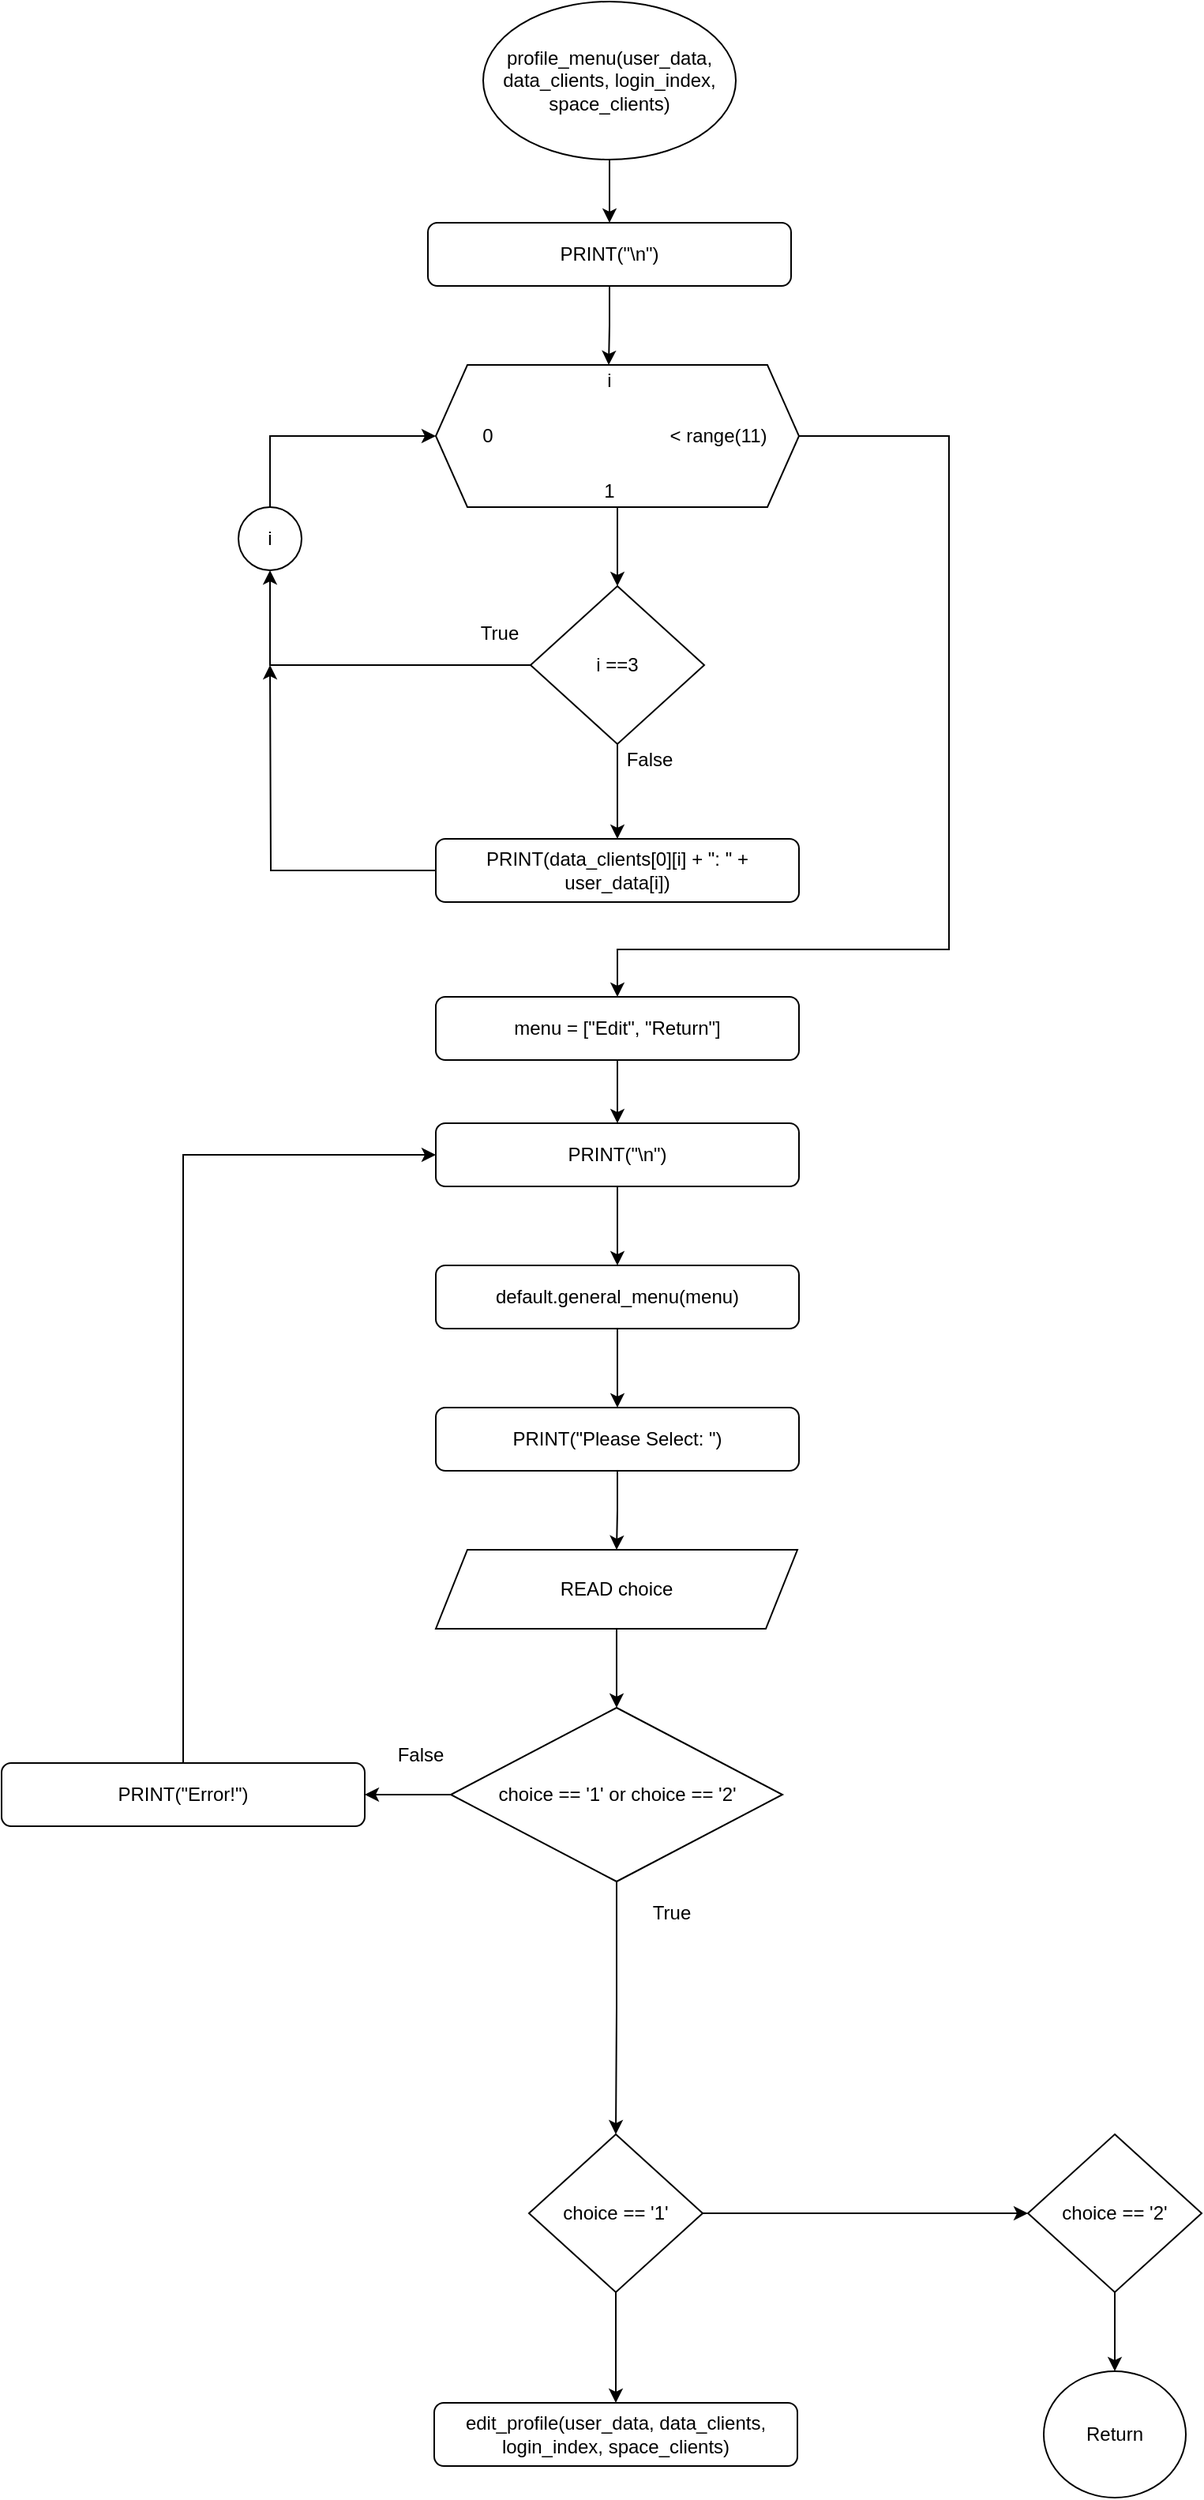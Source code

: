 <mxfile version="14.7.4" type="github"><diagram id="lwtEDbRVN-xB4T3-QxCQ" name="Page-1"><mxGraphModel dx="1150" dy="688" grid="1" gridSize="10" guides="1" tooltips="1" connect="1" arrows="1" fold="1" page="1" pageScale="1" pageWidth="3300" pageHeight="4681" math="0" shadow="0"><root><mxCell id="0"/><mxCell id="1" parent="0"/><mxCell id="seyrnWr0ilwIP1S3ZuyP-12" value="" style="edgeStyle=orthogonalEdgeStyle;rounded=0;orthogonalLoop=1;jettySize=auto;html=1;" edge="1" parent="1" source="4hAsbZaLSSAf6A-Fuyxp-1" target="4hAsbZaLSSAf6A-Fuyxp-17"><mxGeometry relative="1" as="geometry"/></mxCell><mxCell id="4hAsbZaLSSAf6A-Fuyxp-1" value="profile_menu(user_data, data_clients, login_index, space_clients)" style="ellipse;whiteSpace=wrap;html=1;" vertex="1" parent="1"><mxGeometry x="455" y="120" width="160" height="100" as="geometry"/></mxCell><mxCell id="4hAsbZaLSSAf6A-Fuyxp-10" value="" style="group" vertex="1" connectable="0" parent="1"><mxGeometry x="425" y="350" width="230" height="90" as="geometry"/></mxCell><mxCell id="4hAsbZaLSSAf6A-Fuyxp-3" value="" style="shape=hexagon;perimeter=hexagonPerimeter2;whiteSpace=wrap;html=1;fixedSize=1;" vertex="1" parent="4hAsbZaLSSAf6A-Fuyxp-10"><mxGeometry width="230.0" height="90" as="geometry"/></mxCell><mxCell id="4hAsbZaLSSAf6A-Fuyxp-4" value="i" style="text;html=1;strokeColor=none;fillColor=none;align=center;verticalAlign=middle;whiteSpace=wrap;rounded=0;" vertex="1" parent="4hAsbZaLSSAf6A-Fuyxp-10"><mxGeometry x="87.619" width="43.81" height="20" as="geometry"/></mxCell><mxCell id="4hAsbZaLSSAf6A-Fuyxp-5" value="0" style="text;html=1;strokeColor=none;fillColor=none;align=center;verticalAlign=middle;whiteSpace=wrap;rounded=0;" vertex="1" parent="4hAsbZaLSSAf6A-Fuyxp-10"><mxGeometry x="10.952" y="35" width="43.81" height="20" as="geometry"/></mxCell><mxCell id="4hAsbZaLSSAf6A-Fuyxp-6" value="1" style="text;html=1;strokeColor=none;fillColor=none;align=center;verticalAlign=middle;whiteSpace=wrap;rounded=0;" vertex="1" parent="4hAsbZaLSSAf6A-Fuyxp-10"><mxGeometry x="87.619" y="70" width="43.81" height="20" as="geometry"/></mxCell><mxCell id="4hAsbZaLSSAf6A-Fuyxp-7" value="&amp;lt; range(11)" style="text;html=1;strokeColor=none;fillColor=none;align=center;verticalAlign=middle;whiteSpace=wrap;rounded=0;" vertex="1" parent="4hAsbZaLSSAf6A-Fuyxp-10"><mxGeometry x="145" y="35" width="68.1" height="20" as="geometry"/></mxCell><mxCell id="seyrnWr0ilwIP1S3ZuyP-13" style="edgeStyle=orthogonalEdgeStyle;rounded=0;orthogonalLoop=1;jettySize=auto;html=1;exitX=0.5;exitY=1;exitDx=0;exitDy=0;" edge="1" parent="1" source="4hAsbZaLSSAf6A-Fuyxp-17" target="4hAsbZaLSSAf6A-Fuyxp-4"><mxGeometry relative="1" as="geometry"/></mxCell><mxCell id="4hAsbZaLSSAf6A-Fuyxp-17" value="PRINT(&quot;\n&quot;)" style="rounded=1;whiteSpace=wrap;html=1;" vertex="1" parent="1"><mxGeometry x="420" y="260" width="230" height="40" as="geometry"/></mxCell><mxCell id="seyrnWr0ilwIP1S3ZuyP-15" value="" style="edgeStyle=orthogonalEdgeStyle;rounded=0;orthogonalLoop=1;jettySize=auto;html=1;" edge="1" parent="1" source="4hAsbZaLSSAf6A-Fuyxp-18" target="4hAsbZaLSSAf6A-Fuyxp-20"><mxGeometry relative="1" as="geometry"/></mxCell><mxCell id="seyrnWr0ilwIP1S3ZuyP-40" style="edgeStyle=orthogonalEdgeStyle;rounded=0;orthogonalLoop=1;jettySize=auto;html=1;entryX=0.5;entryY=1;entryDx=0;entryDy=0;" edge="1" parent="1" source="4hAsbZaLSSAf6A-Fuyxp-18" target="seyrnWr0ilwIP1S3ZuyP-39"><mxGeometry relative="1" as="geometry"/></mxCell><mxCell id="4hAsbZaLSSAf6A-Fuyxp-18" value="i ==3" style="rhombus;whiteSpace=wrap;html=1;" vertex="1" parent="1"><mxGeometry x="485" y="490" width="110" height="100" as="geometry"/></mxCell><mxCell id="seyrnWr0ilwIP1S3ZuyP-42" style="edgeStyle=orthogonalEdgeStyle;rounded=0;orthogonalLoop=1;jettySize=auto;html=1;exitX=0;exitY=0.5;exitDx=0;exitDy=0;" edge="1" parent="1" source="4hAsbZaLSSAf6A-Fuyxp-20"><mxGeometry relative="1" as="geometry"><mxPoint x="320" y="540" as="targetPoint"/></mxGeometry></mxCell><mxCell id="4hAsbZaLSSAf6A-Fuyxp-20" value="PRINT(data_clients[0][i] + &quot;: &quot; + user_data[i])" style="rounded=1;whiteSpace=wrap;html=1;" vertex="1" parent="1"><mxGeometry x="425" y="650" width="230" height="40" as="geometry"/></mxCell><mxCell id="seyrnWr0ilwIP1S3ZuyP-17" value="" style="edgeStyle=orthogonalEdgeStyle;rounded=0;orthogonalLoop=1;jettySize=auto;html=1;" edge="1" parent="1" source="seyrnWr0ilwIP1S3ZuyP-1" target="seyrnWr0ilwIP1S3ZuyP-3"><mxGeometry relative="1" as="geometry"/></mxCell><mxCell id="seyrnWr0ilwIP1S3ZuyP-1" value="menu = [&quot;Edit&quot;, &quot;Return&quot;]" style="rounded=1;whiteSpace=wrap;html=1;" vertex="1" parent="1"><mxGeometry x="425" y="750" width="230" height="40" as="geometry"/></mxCell><mxCell id="seyrnWr0ilwIP1S3ZuyP-35" value="" style="edgeStyle=orthogonalEdgeStyle;rounded=0;orthogonalLoop=1;jettySize=auto;html=1;" edge="1" parent="1" source="seyrnWr0ilwIP1S3ZuyP-2" target="seyrnWr0ilwIP1S3ZuyP-7"><mxGeometry relative="1" as="geometry"/></mxCell><mxCell id="seyrnWr0ilwIP1S3ZuyP-37" style="edgeStyle=orthogonalEdgeStyle;rounded=0;orthogonalLoop=1;jettySize=auto;html=1;entryX=0.5;entryY=0;entryDx=0;entryDy=0;" edge="1" parent="1" source="seyrnWr0ilwIP1S3ZuyP-2" target="seyrnWr0ilwIP1S3ZuyP-8"><mxGeometry relative="1" as="geometry"/></mxCell><mxCell id="seyrnWr0ilwIP1S3ZuyP-2" value="choice == '1' or choice == '2'" style="rhombus;whiteSpace=wrap;html=1;" vertex="1" parent="1"><mxGeometry x="434.5" y="1200" width="210" height="110" as="geometry"/></mxCell><mxCell id="seyrnWr0ilwIP1S3ZuyP-18" value="" style="edgeStyle=orthogonalEdgeStyle;rounded=0;orthogonalLoop=1;jettySize=auto;html=1;" edge="1" parent="1" source="seyrnWr0ilwIP1S3ZuyP-3" target="seyrnWr0ilwIP1S3ZuyP-4"><mxGeometry relative="1" as="geometry"/></mxCell><mxCell id="seyrnWr0ilwIP1S3ZuyP-3" value="PRINT(&quot;\n&quot;)" style="rounded=1;whiteSpace=wrap;html=1;" vertex="1" parent="1"><mxGeometry x="425" y="830" width="230" height="40" as="geometry"/></mxCell><mxCell id="seyrnWr0ilwIP1S3ZuyP-19" value="" style="edgeStyle=orthogonalEdgeStyle;rounded=0;orthogonalLoop=1;jettySize=auto;html=1;" edge="1" parent="1" source="seyrnWr0ilwIP1S3ZuyP-4" target="seyrnWr0ilwIP1S3ZuyP-5"><mxGeometry relative="1" as="geometry"/></mxCell><mxCell id="seyrnWr0ilwIP1S3ZuyP-4" value="default.general_menu(menu)" style="rounded=1;whiteSpace=wrap;html=1;" vertex="1" parent="1"><mxGeometry x="425" y="920" width="230" height="40" as="geometry"/></mxCell><mxCell id="seyrnWr0ilwIP1S3ZuyP-20" value="" style="edgeStyle=orthogonalEdgeStyle;rounded=0;orthogonalLoop=1;jettySize=auto;html=1;" edge="1" parent="1" source="seyrnWr0ilwIP1S3ZuyP-5" target="seyrnWr0ilwIP1S3ZuyP-6"><mxGeometry relative="1" as="geometry"/></mxCell><mxCell id="seyrnWr0ilwIP1S3ZuyP-5" value="PRINT(&quot;Please Select: &quot;)" style="rounded=1;whiteSpace=wrap;html=1;" vertex="1" parent="1"><mxGeometry x="425" y="1010" width="230" height="40" as="geometry"/></mxCell><mxCell id="seyrnWr0ilwIP1S3ZuyP-21" value="" style="edgeStyle=orthogonalEdgeStyle;rounded=0;orthogonalLoop=1;jettySize=auto;html=1;" edge="1" parent="1" source="seyrnWr0ilwIP1S3ZuyP-6" target="seyrnWr0ilwIP1S3ZuyP-2"><mxGeometry relative="1" as="geometry"/></mxCell><mxCell id="seyrnWr0ilwIP1S3ZuyP-6" value="READ choice" style="shape=parallelogram;perimeter=parallelogramPerimeter;whiteSpace=wrap;html=1;fixedSize=1;" vertex="1" parent="1"><mxGeometry x="425" y="1100" width="229" height="50" as="geometry"/></mxCell><mxCell id="seyrnWr0ilwIP1S3ZuyP-36" style="edgeStyle=orthogonalEdgeStyle;rounded=0;orthogonalLoop=1;jettySize=auto;html=1;exitX=0.5;exitY=0;exitDx=0;exitDy=0;entryX=0;entryY=0.5;entryDx=0;entryDy=0;" edge="1" parent="1" source="seyrnWr0ilwIP1S3ZuyP-7" target="seyrnWr0ilwIP1S3ZuyP-3"><mxGeometry relative="1" as="geometry"/></mxCell><mxCell id="seyrnWr0ilwIP1S3ZuyP-7" value="PRINT(&quot;Error!&quot;)" style="rounded=1;whiteSpace=wrap;html=1;" vertex="1" parent="1"><mxGeometry x="150" y="1235" width="230" height="40" as="geometry"/></mxCell><mxCell id="seyrnWr0ilwIP1S3ZuyP-24" style="edgeStyle=orthogonalEdgeStyle;rounded=0;orthogonalLoop=1;jettySize=auto;html=1;exitX=1;exitY=0.5;exitDx=0;exitDy=0;entryX=0;entryY=0.5;entryDx=0;entryDy=0;" edge="1" parent="1" source="seyrnWr0ilwIP1S3ZuyP-8" target="seyrnWr0ilwIP1S3ZuyP-9"><mxGeometry relative="1" as="geometry"/></mxCell><mxCell id="seyrnWr0ilwIP1S3ZuyP-26" value="" style="edgeStyle=orthogonalEdgeStyle;rounded=0;orthogonalLoop=1;jettySize=auto;html=1;" edge="1" parent="1" source="seyrnWr0ilwIP1S3ZuyP-8" target="seyrnWr0ilwIP1S3ZuyP-10"><mxGeometry relative="1" as="geometry"/></mxCell><mxCell id="seyrnWr0ilwIP1S3ZuyP-8" value="choice == '1'" style="rhombus;whiteSpace=wrap;html=1;" vertex="1" parent="1"><mxGeometry x="484" y="1470" width="110" height="100" as="geometry"/></mxCell><mxCell id="seyrnWr0ilwIP1S3ZuyP-25" style="edgeStyle=orthogonalEdgeStyle;rounded=0;orthogonalLoop=1;jettySize=auto;html=1;exitX=0.5;exitY=1;exitDx=0;exitDy=0;entryX=0.5;entryY=0;entryDx=0;entryDy=0;" edge="1" parent="1" source="seyrnWr0ilwIP1S3ZuyP-9" target="seyrnWr0ilwIP1S3ZuyP-11"><mxGeometry relative="1" as="geometry"/></mxCell><mxCell id="seyrnWr0ilwIP1S3ZuyP-9" value="choice == '2'" style="rhombus;whiteSpace=wrap;html=1;" vertex="1" parent="1"><mxGeometry x="800" y="1470" width="110" height="100" as="geometry"/></mxCell><mxCell id="seyrnWr0ilwIP1S3ZuyP-10" value="edit_profile(user_data, data_clients, login_index, space_clients)" style="rounded=1;whiteSpace=wrap;html=1;" vertex="1" parent="1"><mxGeometry x="424" y="1640" width="230" height="40" as="geometry"/></mxCell><mxCell id="seyrnWr0ilwIP1S3ZuyP-11" value="Return" style="ellipse;whiteSpace=wrap;html=1;" vertex="1" parent="1"><mxGeometry x="810" y="1620" width="90" height="80" as="geometry"/></mxCell><mxCell id="seyrnWr0ilwIP1S3ZuyP-14" value="" style="edgeStyle=orthogonalEdgeStyle;rounded=0;orthogonalLoop=1;jettySize=auto;html=1;" edge="1" parent="1" source="4hAsbZaLSSAf6A-Fuyxp-3" target="4hAsbZaLSSAf6A-Fuyxp-18"><mxGeometry relative="1" as="geometry"/></mxCell><mxCell id="seyrnWr0ilwIP1S3ZuyP-28" value="True" style="text;html=1;align=center;verticalAlign=middle;resizable=0;points=[];autosize=1;strokeColor=none;" vertex="1" parent="1"><mxGeometry x="445" y="510" width="40" height="20" as="geometry"/></mxCell><mxCell id="seyrnWr0ilwIP1S3ZuyP-29" value="False" style="text;html=1;align=center;verticalAlign=middle;resizable=0;points=[];autosize=1;strokeColor=none;" vertex="1" parent="1"><mxGeometry x="540" y="590" width="40" height="20" as="geometry"/></mxCell><mxCell id="seyrnWr0ilwIP1S3ZuyP-34" value="False" style="text;html=1;align=center;verticalAlign=middle;resizable=0;points=[];autosize=1;strokeColor=none;" vertex="1" parent="1"><mxGeometry x="394.5" y="1220" width="40" height="20" as="geometry"/></mxCell><mxCell id="seyrnWr0ilwIP1S3ZuyP-38" value="True" style="text;html=1;align=center;verticalAlign=middle;resizable=0;points=[];autosize=1;strokeColor=none;" vertex="1" parent="1"><mxGeometry x="554" y="1320" width="40" height="20" as="geometry"/></mxCell><mxCell id="seyrnWr0ilwIP1S3ZuyP-41" style="edgeStyle=orthogonalEdgeStyle;rounded=0;orthogonalLoop=1;jettySize=auto;html=1;entryX=0;entryY=0.5;entryDx=0;entryDy=0;" edge="1" parent="1" source="seyrnWr0ilwIP1S3ZuyP-39" target="4hAsbZaLSSAf6A-Fuyxp-3"><mxGeometry relative="1" as="geometry"><Array as="points"><mxPoint x="320" y="395"/></Array></mxGeometry></mxCell><mxCell id="seyrnWr0ilwIP1S3ZuyP-39" value="i" style="ellipse;whiteSpace=wrap;html=1;aspect=fixed;" vertex="1" parent="1"><mxGeometry x="300" y="440" width="40" height="40" as="geometry"/></mxCell><mxCell id="seyrnWr0ilwIP1S3ZuyP-43" style="edgeStyle=orthogonalEdgeStyle;rounded=0;orthogonalLoop=1;jettySize=auto;html=1;exitX=1;exitY=0.5;exitDx=0;exitDy=0;entryX=0.5;entryY=0;entryDx=0;entryDy=0;" edge="1" parent="1" source="4hAsbZaLSSAf6A-Fuyxp-3" target="seyrnWr0ilwIP1S3ZuyP-1"><mxGeometry relative="1" as="geometry"><Array as="points"><mxPoint x="750" y="395"/><mxPoint x="750" y="720"/><mxPoint x="540" y="720"/></Array></mxGeometry></mxCell></root></mxGraphModel></diagram></mxfile>